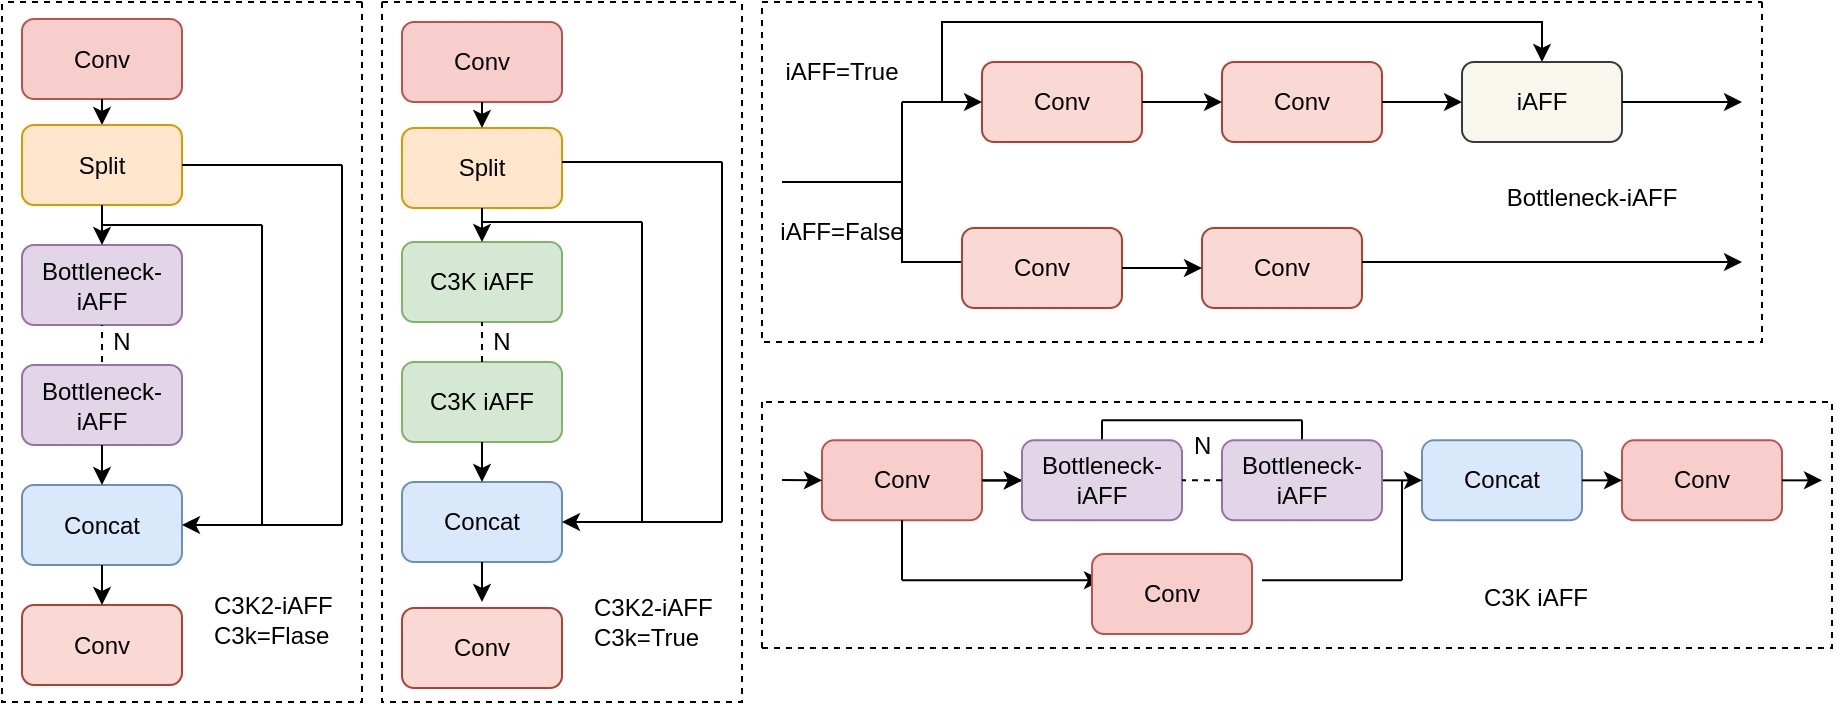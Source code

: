 <mxfile version="28.1.0">
  <diagram name="第 1 页" id="1YX17IwuBQwZQdCLIzFM">
    <mxGraphModel dx="1226" dy="714" grid="1" gridSize="10" guides="1" tooltips="1" connect="1" arrows="1" fold="1" page="0" pageScale="1" pageWidth="2339" pageHeight="3300" math="0" shadow="0">
      <root>
        <mxCell id="0" />
        <mxCell id="1" parent="0" />
        <mxCell id="JLMIjg0oPhcSFCDLWmgb-1" value="Bottleneck-iAFF" style="rounded=1;whiteSpace=wrap;html=1;fillColor=#e1d5e7;strokeColor=#9673a6;" parent="1" vertex="1">
          <mxGeometry x="120" y="191.5" width="80" height="40" as="geometry" />
        </mxCell>
        <mxCell id="JLMIjg0oPhcSFCDLWmgb-2" value="Conv" style="rounded=1;whiteSpace=wrap;html=1;fillColor=#f8cecc;strokeColor=#b85450;" parent="1" vertex="1">
          <mxGeometry x="120" y="78.5" width="80" height="40" as="geometry" />
        </mxCell>
        <mxCell id="JLMIjg0oPhcSFCDLWmgb-3" value="" style="endArrow=classic;html=1;rounded=0;exitX=0.5;exitY=1;exitDx=0;exitDy=0;" parent="1" source="JLMIjg0oPhcSFCDLWmgb-2" edge="1">
          <mxGeometry width="50" height="50" relative="1" as="geometry">
            <mxPoint x="480" y="421.5" as="sourcePoint" />
            <mxPoint x="160" y="131.5" as="targetPoint" />
          </mxGeometry>
        </mxCell>
        <mxCell id="JLMIjg0oPhcSFCDLWmgb-4" value="Split" style="rounded=1;whiteSpace=wrap;html=1;fillColor=#ffe6cc;strokeColor=#d79b00;" parent="1" vertex="1">
          <mxGeometry x="120" y="131.5" width="80" height="40" as="geometry" />
        </mxCell>
        <mxCell id="JLMIjg0oPhcSFCDLWmgb-6" value="Bottleneck-iAFF" style="rounded=1;whiteSpace=wrap;html=1;fillColor=#e1d5e7;strokeColor=#9673a6;" parent="1" vertex="1">
          <mxGeometry x="120" y="251.5" width="80" height="40" as="geometry" />
        </mxCell>
        <mxCell id="JLMIjg0oPhcSFCDLWmgb-8" value="Concat" style="rounded=1;whiteSpace=wrap;html=1;fillColor=#dae8fc;strokeColor=#6c8ebf;" parent="1" vertex="1">
          <mxGeometry x="120" y="311.5" width="80" height="40" as="geometry" />
        </mxCell>
        <mxCell id="JLMIjg0oPhcSFCDLWmgb-9" value="" style="endArrow=classic;html=1;rounded=0;exitX=0.5;exitY=1;exitDx=0;exitDy=0;entryX=0.5;entryY=0;entryDx=0;entryDy=0;" parent="1" source="JLMIjg0oPhcSFCDLWmgb-6" target="JLMIjg0oPhcSFCDLWmgb-8" edge="1">
          <mxGeometry width="50" height="50" relative="1" as="geometry">
            <mxPoint x="480" y="421.5" as="sourcePoint" />
            <mxPoint x="530" y="371.5" as="targetPoint" />
          </mxGeometry>
        </mxCell>
        <mxCell id="JLMIjg0oPhcSFCDLWmgb-10" value="Conv" style="rounded=1;whiteSpace=wrap;html=1;fillColor=#fad9d5;strokeColor=#ae4132;" parent="1" vertex="1">
          <mxGeometry x="120" y="371.5" width="80" height="40" as="geometry" />
        </mxCell>
        <mxCell id="JLMIjg0oPhcSFCDLWmgb-11" value="" style="endArrow=classic;html=1;rounded=0;exitX=0.5;exitY=1;exitDx=0;exitDy=0;entryX=0.5;entryY=0;entryDx=0;entryDy=0;" parent="1" source="JLMIjg0oPhcSFCDLWmgb-8" target="JLMIjg0oPhcSFCDLWmgb-10" edge="1">
          <mxGeometry width="50" height="50" relative="1" as="geometry">
            <mxPoint x="480" y="421.5" as="sourcePoint" />
            <mxPoint x="530" y="371.5" as="targetPoint" />
          </mxGeometry>
        </mxCell>
        <mxCell id="JLMIjg0oPhcSFCDLWmgb-12" value="" style="endArrow=none;html=1;rounded=0;exitX=1;exitY=0.5;exitDx=0;exitDy=0;" parent="1" source="JLMIjg0oPhcSFCDLWmgb-4" edge="1">
          <mxGeometry width="50" height="50" relative="1" as="geometry">
            <mxPoint x="480" y="301.5" as="sourcePoint" />
            <mxPoint x="280" y="151.5" as="targetPoint" />
          </mxGeometry>
        </mxCell>
        <mxCell id="JLMIjg0oPhcSFCDLWmgb-13" value="" style="endArrow=none;html=1;rounded=0;" parent="1" edge="1">
          <mxGeometry width="50" height="50" relative="1" as="geometry">
            <mxPoint x="280" y="151.5" as="sourcePoint" />
            <mxPoint x="280" y="331.5" as="targetPoint" />
          </mxGeometry>
        </mxCell>
        <mxCell id="JLMIjg0oPhcSFCDLWmgb-14" value="" style="endArrow=classic;html=1;rounded=0;entryX=1;entryY=0.5;entryDx=0;entryDy=0;" parent="1" target="JLMIjg0oPhcSFCDLWmgb-8" edge="1">
          <mxGeometry width="50" height="50" relative="1" as="geometry">
            <mxPoint x="280" y="331.5" as="sourcePoint" />
            <mxPoint x="530" y="251.5" as="targetPoint" />
          </mxGeometry>
        </mxCell>
        <mxCell id="JLMIjg0oPhcSFCDLWmgb-15" value="" style="endArrow=none;html=1;rounded=0;" parent="1" edge="1">
          <mxGeometry width="50" height="50" relative="1" as="geometry">
            <mxPoint x="160" y="181.5" as="sourcePoint" />
            <mxPoint x="240" y="181.5" as="targetPoint" />
          </mxGeometry>
        </mxCell>
        <mxCell id="JLMIjg0oPhcSFCDLWmgb-16" value="" style="endArrow=none;html=1;rounded=0;" parent="1" edge="1">
          <mxGeometry width="50" height="50" relative="1" as="geometry">
            <mxPoint x="240" y="181.5" as="sourcePoint" />
            <mxPoint x="240" y="331.5" as="targetPoint" />
          </mxGeometry>
        </mxCell>
        <mxCell id="JLMIjg0oPhcSFCDLWmgb-17" value="C3K2-iAFF&lt;div&gt;C3k=Flase&lt;/div&gt;" style="text;strokeColor=none;fillColor=none;align=left;verticalAlign=middle;spacingLeft=4;spacingRight=4;overflow=hidden;points=[[0,0.5],[1,0.5]];portConstraint=eastwest;rotatable=0;whiteSpace=wrap;html=1;" parent="1" vertex="1">
          <mxGeometry x="210" y="358.5" width="90" height="40" as="geometry" />
        </mxCell>
        <mxCell id="JLMIjg0oPhcSFCDLWmgb-20" value="Conv" style="rounded=1;whiteSpace=wrap;html=1;fillColor=#f8cecc;strokeColor=#b85450;direction=east;" parent="1" vertex="1">
          <mxGeometry x="310" y="80" width="80" height="40" as="geometry" />
        </mxCell>
        <mxCell id="JLMIjg0oPhcSFCDLWmgb-21" value="Split" style="rounded=1;whiteSpace=wrap;html=1;fillColor=#ffe6cc;strokeColor=#d79b00;direction=east;" parent="1" vertex="1">
          <mxGeometry x="310" y="133" width="80" height="40" as="geometry" />
        </mxCell>
        <mxCell id="JLMIjg0oPhcSFCDLWmgb-22" value="" style="endArrow=classic;html=1;rounded=0;exitX=0.5;exitY=1;exitDx=0;exitDy=0;entryX=0.5;entryY=0;entryDx=0;entryDy=0;" parent="1" source="JLMIjg0oPhcSFCDLWmgb-20" target="JLMIjg0oPhcSFCDLWmgb-21" edge="1">
          <mxGeometry width="50" height="50" relative="1" as="geometry">
            <mxPoint x="410" y="280" as="sourcePoint" />
            <mxPoint x="460" y="230" as="targetPoint" />
          </mxGeometry>
        </mxCell>
        <mxCell id="JLMIjg0oPhcSFCDLWmgb-23" value="C3K iAFF" style="rounded=1;whiteSpace=wrap;html=1;fillColor=#d5e8d4;strokeColor=#82b366;direction=east;" parent="1" vertex="1">
          <mxGeometry x="310" y="190" width="80" height="40" as="geometry" />
        </mxCell>
        <mxCell id="JLMIjg0oPhcSFCDLWmgb-24" value="" style="endArrow=classic;html=1;rounded=0;exitX=0.5;exitY=1;exitDx=0;exitDy=0;entryX=0.5;entryY=1;entryDx=0;entryDy=0;" parent="1" source="JLMIjg0oPhcSFCDLWmgb-21" edge="1">
          <mxGeometry width="50" height="50" relative="1" as="geometry">
            <mxPoint x="410" y="280" as="sourcePoint" />
            <mxPoint x="350" y="190" as="targetPoint" />
          </mxGeometry>
        </mxCell>
        <mxCell id="JLMIjg0oPhcSFCDLWmgb-25" value="C3K iAFF" style="rounded=1;whiteSpace=wrap;html=1;fillColor=#d5e8d4;strokeColor=#82b366;direction=east;" parent="1" vertex="1">
          <mxGeometry x="310" y="250" width="80" height="40" as="geometry" />
        </mxCell>
        <mxCell id="JLMIjg0oPhcSFCDLWmgb-27" value="Concat" style="rounded=1;whiteSpace=wrap;html=1;fillColor=#dae8fc;strokeColor=#6c8ebf;direction=east;" parent="1" vertex="1">
          <mxGeometry x="310" y="310" width="80" height="40" as="geometry" />
        </mxCell>
        <mxCell id="JLMIjg0oPhcSFCDLWmgb-28" value="" style="endArrow=classic;html=1;rounded=0;exitX=0.5;exitY=1;exitDx=0;exitDy=0;entryX=0.5;entryY=0;entryDx=0;entryDy=0;" parent="1" edge="1">
          <mxGeometry width="50" height="50" relative="1" as="geometry">
            <mxPoint x="350" y="290" as="sourcePoint" />
            <mxPoint x="350" y="310" as="targetPoint" />
          </mxGeometry>
        </mxCell>
        <mxCell id="JLMIjg0oPhcSFCDLWmgb-29" value="" style="endArrow=classic;html=1;rounded=0;" parent="1" edge="1">
          <mxGeometry width="50" height="50" relative="1" as="geometry">
            <mxPoint x="350" y="360" as="sourcePoint" />
            <mxPoint x="350" y="370" as="targetPoint" />
            <Array as="points">
              <mxPoint x="350" y="350" />
            </Array>
          </mxGeometry>
        </mxCell>
        <mxCell id="JLMIjg0oPhcSFCDLWmgb-30" value="Conv" style="rounded=1;whiteSpace=wrap;html=1;fillColor=#fad9d5;strokeColor=#ae4132;direction=east;" parent="1" vertex="1">
          <mxGeometry x="310" y="373" width="80" height="40" as="geometry" />
        </mxCell>
        <mxCell id="JLMIjg0oPhcSFCDLWmgb-31" value="" style="endArrow=none;html=1;rounded=0;" parent="1" edge="1">
          <mxGeometry width="50" height="50" relative="1" as="geometry">
            <mxPoint x="390" y="150" as="sourcePoint" />
            <mxPoint x="470" y="150" as="targetPoint" />
          </mxGeometry>
        </mxCell>
        <mxCell id="JLMIjg0oPhcSFCDLWmgb-32" value="" style="endArrow=none;html=1;rounded=0;" parent="1" edge="1">
          <mxGeometry width="50" height="50" relative="1" as="geometry">
            <mxPoint x="470" y="330" as="sourcePoint" />
            <mxPoint x="470" y="150" as="targetPoint" />
          </mxGeometry>
        </mxCell>
        <mxCell id="JLMIjg0oPhcSFCDLWmgb-33" value="" style="endArrow=classic;html=1;rounded=0;entryX=1;entryY=0.5;entryDx=0;entryDy=0;exitX=1;exitY=0.5;exitDx=0;exitDy=0;" parent="1" target="JLMIjg0oPhcSFCDLWmgb-27" edge="1">
          <mxGeometry width="50" height="50" relative="1" as="geometry">
            <mxPoint x="470" y="330" as="sourcePoint" />
            <mxPoint x="460" y="340" as="targetPoint" />
          </mxGeometry>
        </mxCell>
        <mxCell id="JLMIjg0oPhcSFCDLWmgb-34" value="" style="endArrow=none;html=1;rounded=0;" parent="1" edge="1">
          <mxGeometry width="50" height="50" relative="1" as="geometry">
            <mxPoint x="350" y="180" as="sourcePoint" />
            <mxPoint x="430" y="180" as="targetPoint" />
          </mxGeometry>
        </mxCell>
        <mxCell id="JLMIjg0oPhcSFCDLWmgb-36" value="C3K2-iAFF&lt;div&gt;C3k=True&lt;/div&gt;" style="text;strokeColor=none;fillColor=none;align=left;verticalAlign=middle;spacingLeft=4;spacingRight=4;overflow=hidden;points=[[0,0.5],[1,0.5]];portConstraint=eastwest;rotatable=0;whiteSpace=wrap;html=1;direction=east;" parent="1" vertex="1">
          <mxGeometry x="400" y="360" width="100" height="40" as="geometry" />
        </mxCell>
        <mxCell id="1P4cuoXFRqFEAs9iOs6Q-12" value="" style="edgeStyle=orthogonalEdgeStyle;rounded=0;orthogonalLoop=1;jettySize=auto;html=1;" edge="1" parent="1" source="JLMIjg0oPhcSFCDLWmgb-40" target="JLMIjg0oPhcSFCDLWmgb-81">
          <mxGeometry relative="1" as="geometry" />
        </mxCell>
        <mxCell id="JLMIjg0oPhcSFCDLWmgb-40" value="Conv" style="rounded=1;whiteSpace=wrap;html=1;fillColor=#f8cecc;strokeColor=#b85450;rotation=0;direction=east;" parent="1" vertex="1">
          <mxGeometry x="520" y="289.17" width="80" height="40" as="geometry" />
        </mxCell>
        <mxCell id="JLMIjg0oPhcSFCDLWmgb-41" value="" style="endArrow=classic;html=1;rounded=0;exitX=1;exitY=0.5;exitDx=0;exitDy=0;" parent="1" source="JLMIjg0oPhcSFCDLWmgb-40" edge="1">
          <mxGeometry width="50" height="50" relative="1" as="geometry">
            <mxPoint x="560" y="339.17" as="sourcePoint" />
            <mxPoint x="620" y="309.17" as="targetPoint" />
          </mxGeometry>
        </mxCell>
        <mxCell id="JLMIjg0oPhcSFCDLWmgb-45" value="Concat" style="rounded=1;whiteSpace=wrap;html=1;fillColor=#dae8fc;strokeColor=#6c8ebf;" parent="1" vertex="1">
          <mxGeometry x="820" y="289.17" width="80" height="40" as="geometry" />
        </mxCell>
        <mxCell id="JLMIjg0oPhcSFCDLWmgb-46" value="" style="endArrow=classic;html=1;rounded=0;exitX=0;exitY=0.5;exitDx=0;exitDy=0;" parent="1" edge="1">
          <mxGeometry width="50" height="50" relative="1" as="geometry">
            <mxPoint x="800" y="309.17" as="sourcePoint" />
            <mxPoint x="820" y="309.17" as="targetPoint" />
          </mxGeometry>
        </mxCell>
        <mxCell id="JLMIjg0oPhcSFCDLWmgb-47" value="Conv" style="rounded=1;whiteSpace=wrap;html=1;fillColor=#f8cecc;strokeColor=#b85450;" parent="1" vertex="1">
          <mxGeometry x="920" y="289.17" width="80" height="40" as="geometry" />
        </mxCell>
        <mxCell id="JLMIjg0oPhcSFCDLWmgb-48" value="" style="endArrow=classic;html=1;rounded=0;exitX=1;exitY=0.5;exitDx=0;exitDy=0;" parent="1" source="JLMIjg0oPhcSFCDLWmgb-45" edge="1">
          <mxGeometry width="50" height="50" relative="1" as="geometry">
            <mxPoint x="910" y="309.17" as="sourcePoint" />
            <mxPoint x="920" y="309.17" as="targetPoint" />
          </mxGeometry>
        </mxCell>
        <mxCell id="JLMIjg0oPhcSFCDLWmgb-50" value="" style="endArrow=none;html=1;rounded=0;exitX=0.5;exitY=1;exitDx=0;exitDy=0;" parent="1" source="JLMIjg0oPhcSFCDLWmgb-40" edge="1">
          <mxGeometry width="50" height="50" relative="1" as="geometry">
            <mxPoint x="760" y="379.17" as="sourcePoint" />
            <mxPoint x="560" y="359.17" as="targetPoint" />
          </mxGeometry>
        </mxCell>
        <mxCell id="JLMIjg0oPhcSFCDLWmgb-51" value="" style="endArrow=classic;html=1;rounded=0;" parent="1" edge="1">
          <mxGeometry width="50" height="50" relative="1" as="geometry">
            <mxPoint x="560" y="359.17" as="sourcePoint" />
            <mxPoint x="660" y="359.17" as="targetPoint" />
          </mxGeometry>
        </mxCell>
        <mxCell id="JLMIjg0oPhcSFCDLWmgb-52" value="Conv" style="rounded=1;whiteSpace=wrap;html=1;fillColor=#f8cecc;strokeColor=#b85450;rotation=0;direction=east;" parent="1" vertex="1">
          <mxGeometry x="655" y="346" width="80" height="40" as="geometry" />
        </mxCell>
        <mxCell id="JLMIjg0oPhcSFCDLWmgb-53" value="" style="endArrow=none;html=1;rounded=0;" parent="1" edge="1">
          <mxGeometry width="50" height="50" relative="1" as="geometry">
            <mxPoint x="740" y="359.17" as="sourcePoint" />
            <mxPoint x="810" y="359.17" as="targetPoint" />
          </mxGeometry>
        </mxCell>
        <mxCell id="JLMIjg0oPhcSFCDLWmgb-54" value="" style="endArrow=none;html=1;rounded=0;" parent="1" edge="1">
          <mxGeometry width="50" height="50" relative="1" as="geometry">
            <mxPoint x="810" y="359.17" as="sourcePoint" />
            <mxPoint x="810" y="309.17" as="targetPoint" />
          </mxGeometry>
        </mxCell>
        <mxCell id="JLMIjg0oPhcSFCDLWmgb-55" value="" style="endArrow=none;html=1;rounded=0;exitX=0.5;exitY=1;exitDx=0;exitDy=0;" parent="1" edge="1">
          <mxGeometry width="50" height="50" relative="1" as="geometry">
            <mxPoint x="660" y="289.17" as="sourcePoint" />
            <mxPoint x="660" y="279.17" as="targetPoint" />
          </mxGeometry>
        </mxCell>
        <mxCell id="JLMIjg0oPhcSFCDLWmgb-56" value="" style="endArrow=none;html=1;rounded=0;" parent="1" edge="1">
          <mxGeometry width="50" height="50" relative="1" as="geometry">
            <mxPoint x="660" y="279.17" as="sourcePoint" />
            <mxPoint x="760" y="279.17" as="targetPoint" />
          </mxGeometry>
        </mxCell>
        <mxCell id="JLMIjg0oPhcSFCDLWmgb-57" value="" style="endArrow=none;html=1;rounded=0;" parent="1" edge="1">
          <mxGeometry width="50" height="50" relative="1" as="geometry">
            <mxPoint x="760" y="289.17" as="sourcePoint" />
            <mxPoint x="760" y="279.17" as="targetPoint" />
          </mxGeometry>
        </mxCell>
        <mxCell id="JLMIjg0oPhcSFCDLWmgb-58" value="N" style="text;strokeColor=none;fillColor=none;align=left;verticalAlign=middle;spacingLeft=4;spacingRight=4;overflow=hidden;points=[[0,0.5],[1,0.5]];portConstraint=eastwest;rotatable=0;whiteSpace=wrap;html=1;" parent="1" vertex="1">
          <mxGeometry x="700" y="279.17" width="40" height="25" as="geometry" />
        </mxCell>
        <mxCell id="JLMIjg0oPhcSFCDLWmgb-59" value="C3K iAFF" style="text;strokeColor=none;fillColor=none;align=left;verticalAlign=middle;spacingLeft=4;spacingRight=4;overflow=hidden;points=[[0,0.5],[1,0.5]];portConstraint=eastwest;rotatable=0;whiteSpace=wrap;html=1;" parent="1" vertex="1">
          <mxGeometry x="845" y="353" width="80" height="30" as="geometry" />
        </mxCell>
        <mxCell id="JLMIjg0oPhcSFCDLWmgb-60" value="" style="endArrow=classic;html=1;rounded=0;exitX=1;exitY=0.5;exitDx=0;exitDy=0;" parent="1" source="JLMIjg0oPhcSFCDLWmgb-47" edge="1">
          <mxGeometry width="50" height="50" relative="1" as="geometry">
            <mxPoint x="760" y="379.17" as="sourcePoint" />
            <mxPoint x="1020" y="309.17" as="targetPoint" />
          </mxGeometry>
        </mxCell>
        <mxCell id="JLMIjg0oPhcSFCDLWmgb-61" value="Conv" style="rounded=1;whiteSpace=wrap;html=1;fillColor=#fad9d5;strokeColor=#ae4132;" parent="1" vertex="1">
          <mxGeometry x="600" y="100" width="80" height="40" as="geometry" />
        </mxCell>
        <mxCell id="JLMIjg0oPhcSFCDLWmgb-62" value="Conv" style="rounded=1;whiteSpace=wrap;html=1;fillColor=#fad9d5;strokeColor=#ae4132;" parent="1" vertex="1">
          <mxGeometry x="720" y="100" width="80" height="40" as="geometry" />
        </mxCell>
        <mxCell id="JLMIjg0oPhcSFCDLWmgb-63" value="" style="endArrow=classic;html=1;rounded=0;entryX=0;entryY=0.5;entryDx=0;entryDy=0;" parent="1" target="JLMIjg0oPhcSFCDLWmgb-61" edge="1">
          <mxGeometry width="50" height="50" relative="1" as="geometry">
            <mxPoint x="560" y="120" as="sourcePoint" />
            <mxPoint x="550" y="23" as="targetPoint" />
          </mxGeometry>
        </mxCell>
        <mxCell id="JLMIjg0oPhcSFCDLWmgb-64" value="" style="endArrow=classic;html=1;rounded=0;exitX=1;exitY=0.5;exitDx=0;exitDy=0;entryX=0;entryY=0.5;entryDx=0;entryDy=0;" parent="1" source="JLMIjg0oPhcSFCDLWmgb-61" target="JLMIjg0oPhcSFCDLWmgb-62" edge="1">
          <mxGeometry width="50" height="50" relative="1" as="geometry">
            <mxPoint x="500" y="93" as="sourcePoint" />
            <mxPoint x="550" y="43" as="targetPoint" />
          </mxGeometry>
        </mxCell>
        <mxCell id="JLMIjg0oPhcSFCDLWmgb-65" value="" style="endArrow=classic;html=1;rounded=0;exitX=1;exitY=0.5;exitDx=0;exitDy=0;entryX=0;entryY=0.5;entryDx=0;entryDy=0;" parent="1" source="JLMIjg0oPhcSFCDLWmgb-62" target="JLMIjg0oPhcSFCDLWmgb-83" edge="1">
          <mxGeometry width="50" height="50" relative="1" as="geometry">
            <mxPoint x="500" y="93" as="sourcePoint" />
            <mxPoint x="820" y="130" as="targetPoint" />
          </mxGeometry>
        </mxCell>
        <mxCell id="JLMIjg0oPhcSFCDLWmgb-69" value="Bottleneck-iAFF" style="text;html=1;align=center;verticalAlign=middle;whiteSpace=wrap;rounded=0;" parent="1" vertex="1">
          <mxGeometry x="860" y="153" width="90" height="30" as="geometry" />
        </mxCell>
        <mxCell id="JLMIjg0oPhcSFCDLWmgb-75" value="" style="endArrow=classic;html=1;rounded=0;entryX=0.5;entryY=0;entryDx=0;entryDy=0;" parent="1" target="JLMIjg0oPhcSFCDLWmgb-83" edge="1">
          <mxGeometry width="50" height="50" relative="1" as="geometry">
            <mxPoint x="580" y="120" as="sourcePoint" />
            <mxPoint x="970" y="70" as="targetPoint" />
            <Array as="points">
              <mxPoint x="580" y="80" />
              <mxPoint x="880" y="80" />
            </Array>
          </mxGeometry>
        </mxCell>
        <mxCell id="JLMIjg0oPhcSFCDLWmgb-80" value="" style="endArrow=none;html=1;rounded=0;" parent="1" edge="1">
          <mxGeometry width="50" height="50" relative="1" as="geometry">
            <mxPoint x="430" y="330" as="sourcePoint" />
            <mxPoint x="430" y="180" as="targetPoint" />
          </mxGeometry>
        </mxCell>
        <mxCell id="JLMIjg0oPhcSFCDLWmgb-81" value="Bottleneck-iAFF" style="rounded=1;whiteSpace=wrap;html=1;fillColor=#e1d5e7;strokeColor=#9673a6;" parent="1" vertex="1">
          <mxGeometry x="620" y="289.17" width="80" height="40" as="geometry" />
        </mxCell>
        <mxCell id="JLMIjg0oPhcSFCDLWmgb-82" value="Bottleneck-iAFF" style="rounded=1;whiteSpace=wrap;html=1;fillColor=#e1d5e7;strokeColor=#9673a6;" parent="1" vertex="1">
          <mxGeometry x="720" y="289.17" width="80" height="40" as="geometry" />
        </mxCell>
        <mxCell id="JLMIjg0oPhcSFCDLWmgb-83" value="iAFF" style="rounded=1;whiteSpace=wrap;html=1;fillColor=#f9f7ed;strokeColor=#36393d;rotation=0;direction=east;" parent="1" vertex="1">
          <mxGeometry x="840" y="100" width="80" height="40" as="geometry" />
        </mxCell>
        <mxCell id="JLMIjg0oPhcSFCDLWmgb-87" value="" style="endArrow=classic;html=1;rounded=0;exitX=1;exitY=0.5;exitDx=0;exitDy=0;" parent="1" source="JLMIjg0oPhcSFCDLWmgb-83" edge="1">
          <mxGeometry width="50" height="50" relative="1" as="geometry">
            <mxPoint x="760" y="110" as="sourcePoint" />
            <mxPoint x="980" y="120" as="targetPoint" />
          </mxGeometry>
        </mxCell>
        <mxCell id="JLMIjg0oPhcSFCDLWmgb-88" value="" style="endArrow=none;html=1;rounded=0;" parent="1" edge="1">
          <mxGeometry width="50" height="50" relative="1" as="geometry">
            <mxPoint x="500" y="160" as="sourcePoint" />
            <mxPoint x="560" y="120" as="targetPoint" />
            <Array as="points">
              <mxPoint x="560" y="160" />
            </Array>
          </mxGeometry>
        </mxCell>
        <mxCell id="JLMIjg0oPhcSFCDLWmgb-89" value="" style="endArrow=classic;html=1;rounded=0;" parent="1" edge="1">
          <mxGeometry width="50" height="50" relative="1" as="geometry">
            <mxPoint x="560" y="160" as="sourcePoint" />
            <mxPoint x="600" y="200" as="targetPoint" />
            <Array as="points">
              <mxPoint x="560" y="200" />
            </Array>
          </mxGeometry>
        </mxCell>
        <mxCell id="JLMIjg0oPhcSFCDLWmgb-90" value="Conv" style="rounded=1;whiteSpace=wrap;html=1;fillColor=#fad9d5;strokeColor=#ae4132;" parent="1" vertex="1">
          <mxGeometry x="590" y="183" width="80" height="40" as="geometry" />
        </mxCell>
        <mxCell id="JLMIjg0oPhcSFCDLWmgb-91" value="Conv" style="rounded=1;whiteSpace=wrap;html=1;fillColor=#fad9d5;strokeColor=#ae4132;" parent="1" vertex="1">
          <mxGeometry x="710" y="183" width="80" height="40" as="geometry" />
        </mxCell>
        <mxCell id="JLMIjg0oPhcSFCDLWmgb-92" value="" style="endArrow=classic;html=1;rounded=0;exitX=1;exitY=0.5;exitDx=0;exitDy=0;" parent="1" source="JLMIjg0oPhcSFCDLWmgb-90" edge="1">
          <mxGeometry width="50" height="50" relative="1" as="geometry">
            <mxPoint x="680" y="200" as="sourcePoint" />
            <mxPoint x="710" y="203" as="targetPoint" />
          </mxGeometry>
        </mxCell>
        <mxCell id="JLMIjg0oPhcSFCDLWmgb-93" value="" style="endArrow=classic;html=1;rounded=0;exitX=1;exitY=0.425;exitDx=0;exitDy=0;exitPerimeter=0;" parent="1" source="JLMIjg0oPhcSFCDLWmgb-91" edge="1">
          <mxGeometry width="50" height="50" relative="1" as="geometry">
            <mxPoint x="800" y="200" as="sourcePoint" />
            <mxPoint x="980" y="200" as="targetPoint" />
          </mxGeometry>
        </mxCell>
        <mxCell id="JLMIjg0oPhcSFCDLWmgb-94" value="iAFF=True" style="text;html=1;align=center;verticalAlign=middle;whiteSpace=wrap;rounded=0;" parent="1" vertex="1">
          <mxGeometry x="500" y="90" width="60" height="30" as="geometry" />
        </mxCell>
        <mxCell id="JLMIjg0oPhcSFCDLWmgb-95" value="iAFF=False" style="text;html=1;align=center;verticalAlign=middle;whiteSpace=wrap;rounded=0;" parent="1" vertex="1">
          <mxGeometry x="500" y="170" width="60" height="30" as="geometry" />
        </mxCell>
        <mxCell id="JLMIjg0oPhcSFCDLWmgb-96" value="" style="endArrow=none;dashed=1;html=1;rounded=0;" parent="1" edge="1">
          <mxGeometry width="50" height="50" relative="1" as="geometry">
            <mxPoint x="290" y="70" as="sourcePoint" />
            <mxPoint x="110" y="70" as="targetPoint" />
            <Array as="points">
              <mxPoint x="290" y="420" />
              <mxPoint x="110" y="420" />
            </Array>
          </mxGeometry>
        </mxCell>
        <mxCell id="JLMIjg0oPhcSFCDLWmgb-97" value="" style="endArrow=none;dashed=1;html=1;rounded=0;" parent="1" edge="1">
          <mxGeometry width="50" height="50" relative="1" as="geometry">
            <mxPoint x="290" y="70" as="sourcePoint" />
            <mxPoint x="110" y="70" as="targetPoint" />
          </mxGeometry>
        </mxCell>
        <mxCell id="JLMIjg0oPhcSFCDLWmgb-98" value="" style="endArrow=none;dashed=1;html=1;rounded=0;" parent="1" edge="1">
          <mxGeometry width="50" height="50" relative="1" as="geometry">
            <mxPoint x="300" y="70" as="sourcePoint" />
            <mxPoint x="480" y="70" as="targetPoint" />
            <Array as="points">
              <mxPoint x="300" y="420" />
              <mxPoint x="480" y="420" />
            </Array>
          </mxGeometry>
        </mxCell>
        <mxCell id="JLMIjg0oPhcSFCDLWmgb-99" value="" style="endArrow=none;dashed=1;html=1;rounded=0;" parent="1" edge="1">
          <mxGeometry width="50" height="50" relative="1" as="geometry">
            <mxPoint x="300" y="70" as="sourcePoint" />
            <mxPoint x="480" y="70" as="targetPoint" />
          </mxGeometry>
        </mxCell>
        <mxCell id="JLMIjg0oPhcSFCDLWmgb-100" value="" style="endArrow=none;dashed=1;html=1;rounded=0;" parent="1" edge="1">
          <mxGeometry width="50" height="50" relative="1" as="geometry">
            <mxPoint x="490" y="393" as="sourcePoint" />
            <mxPoint x="490" y="270" as="targetPoint" />
            <Array as="points">
              <mxPoint x="1025" y="393" />
              <mxPoint x="1025" y="270" />
            </Array>
          </mxGeometry>
        </mxCell>
        <mxCell id="JLMIjg0oPhcSFCDLWmgb-101" value="" style="endArrow=none;dashed=1;html=1;rounded=0;" parent="1" edge="1">
          <mxGeometry width="50" height="50" relative="1" as="geometry">
            <mxPoint x="490" y="393" as="sourcePoint" />
            <mxPoint x="490" y="270" as="targetPoint" />
          </mxGeometry>
        </mxCell>
        <mxCell id="JLMIjg0oPhcSFCDLWmgb-102" value="" style="endArrow=none;dashed=1;html=1;rounded=0;" parent="1" edge="1">
          <mxGeometry width="50" height="50" relative="1" as="geometry">
            <mxPoint x="990" y="70" as="sourcePoint" />
            <mxPoint x="490" y="70" as="targetPoint" />
            <Array as="points">
              <mxPoint x="990" y="240" />
              <mxPoint x="490" y="240" />
            </Array>
          </mxGeometry>
        </mxCell>
        <mxCell id="JLMIjg0oPhcSFCDLWmgb-104" value="" style="endArrow=none;dashed=1;html=1;rounded=0;" parent="1" edge="1">
          <mxGeometry width="50" height="50" relative="1" as="geometry">
            <mxPoint x="490" y="70" as="sourcePoint" />
            <mxPoint x="990" y="70" as="targetPoint" />
          </mxGeometry>
        </mxCell>
        <mxCell id="JLMIjg0oPhcSFCDLWmgb-105" value="" style="endArrow=classic;html=1;rounded=0;entryX=0;entryY=0.5;entryDx=0;entryDy=0;" parent="1" target="JLMIjg0oPhcSFCDLWmgb-40" edge="1">
          <mxGeometry width="50" height="50" relative="1" as="geometry">
            <mxPoint x="500" y="309" as="sourcePoint" />
            <mxPoint x="920" y="170" as="targetPoint" />
          </mxGeometry>
        </mxCell>
        <mxCell id="1P4cuoXFRqFEAs9iOs6Q-2" value="N" style="text;html=1;align=center;verticalAlign=middle;whiteSpace=wrap;rounded=0;" vertex="1" parent="1">
          <mxGeometry x="140" y="220" width="60" height="40" as="geometry" />
        </mxCell>
        <mxCell id="1P4cuoXFRqFEAs9iOs6Q-4" value="" style="endArrow=classic;html=1;rounded=0;exitX=0.5;exitY=1;exitDx=0;exitDy=0;entryX=0.5;entryY=0;entryDx=0;entryDy=0;" edge="1" parent="1" source="JLMIjg0oPhcSFCDLWmgb-4" target="JLMIjg0oPhcSFCDLWmgb-1">
          <mxGeometry width="50" height="50" relative="1" as="geometry">
            <mxPoint x="270" y="250" as="sourcePoint" />
            <mxPoint x="320" y="200" as="targetPoint" />
          </mxGeometry>
        </mxCell>
        <mxCell id="1P4cuoXFRqFEAs9iOs6Q-5" value="" style="endArrow=none;dashed=1;html=1;rounded=0;entryX=0.5;entryY=1;entryDx=0;entryDy=0;" edge="1" parent="1" target="JLMIjg0oPhcSFCDLWmgb-1">
          <mxGeometry width="50" height="50" relative="1" as="geometry">
            <mxPoint x="160" y="250" as="sourcePoint" />
            <mxPoint x="320" y="200" as="targetPoint" />
          </mxGeometry>
        </mxCell>
        <mxCell id="1P4cuoXFRqFEAs9iOs6Q-6" value="" style="endArrow=none;dashed=1;html=1;rounded=0;entryX=0.5;entryY=1;entryDx=0;entryDy=0;exitX=0.5;exitY=0;exitDx=0;exitDy=0;" edge="1" parent="1" source="JLMIjg0oPhcSFCDLWmgb-25" target="JLMIjg0oPhcSFCDLWmgb-23">
          <mxGeometry width="50" height="50" relative="1" as="geometry">
            <mxPoint x="270" y="250" as="sourcePoint" />
            <mxPoint x="320" y="200" as="targetPoint" />
          </mxGeometry>
        </mxCell>
        <mxCell id="1P4cuoXFRqFEAs9iOs6Q-7" value="N" style="text;html=1;align=center;verticalAlign=middle;whiteSpace=wrap;rounded=0;" vertex="1" parent="1">
          <mxGeometry x="330" y="220" width="60" height="40" as="geometry" />
        </mxCell>
        <mxCell id="1P4cuoXFRqFEAs9iOs6Q-14" value="" style="endArrow=none;dashed=1;html=1;rounded=0;entryX=1;entryY=0.5;entryDx=0;entryDy=0;exitX=0;exitY=0.5;exitDx=0;exitDy=0;" edge="1" parent="1" source="JLMIjg0oPhcSFCDLWmgb-82" target="JLMIjg0oPhcSFCDLWmgb-81">
          <mxGeometry width="50" height="50" relative="1" as="geometry">
            <mxPoint x="600" y="250" as="sourcePoint" />
            <mxPoint x="650" y="200" as="targetPoint" />
          </mxGeometry>
        </mxCell>
      </root>
    </mxGraphModel>
  </diagram>
</mxfile>
